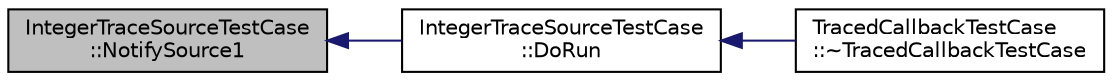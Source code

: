 digraph "IntegerTraceSourceTestCase::NotifySource1"
{
  edge [fontname="Helvetica",fontsize="10",labelfontname="Helvetica",labelfontsize="10"];
  node [fontname="Helvetica",fontsize="10",shape=record];
  rankdir="LR";
  Node1 [label="IntegerTraceSourceTestCase\l::NotifySource1",height=0.2,width=0.4,color="black", fillcolor="grey75", style="filled", fontcolor="black"];
  Node1 -> Node2 [dir="back",color="midnightblue",fontsize="10",style="solid"];
  Node2 [label="IntegerTraceSourceTestCase\l::DoRun",height=0.2,width=0.4,color="black", fillcolor="white", style="filled",URL="$d0/d0d/classIntegerTraceSourceTestCase.html#a93b846039781c0cc706eba043bd17e48",tooltip="Implementation to actually run this TestCase. "];
  Node2 -> Node3 [dir="back",color="midnightblue",fontsize="10",style="solid"];
  Node3 [label="TracedCallbackTestCase\l::~TracedCallbackTestCase",height=0.2,width=0.4,color="black", fillcolor="white", style="filled",URL="$db/d34/classTracedCallbackTestCase.html#ad19394e2f459c2d82791abd67f55a305"];
}
